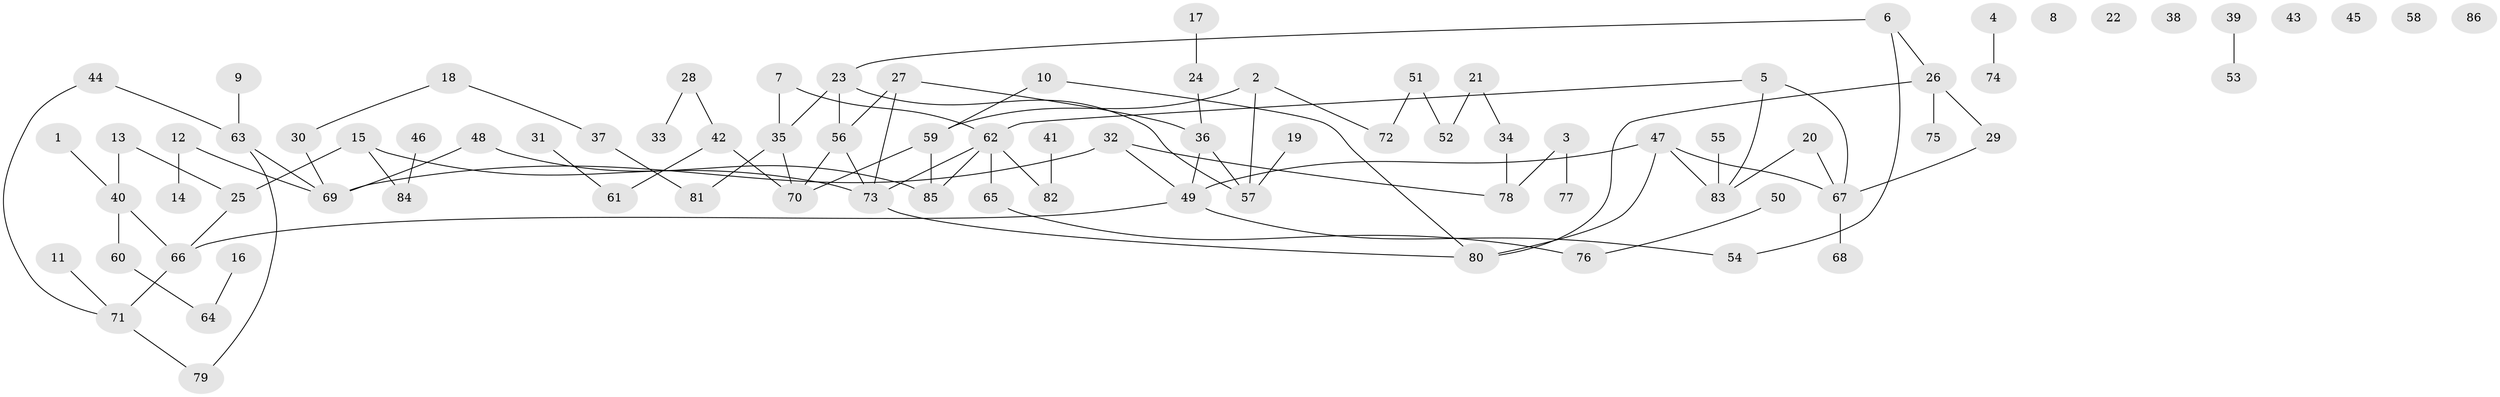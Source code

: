// coarse degree distribution, {6: 0.08823529411764706, 4: 0.08823529411764706, 8: 0.058823529411764705, 2: 0.35294117647058826, 5: 0.058823529411764705, 3: 0.08823529411764706, 1: 0.2647058823529412}
// Generated by graph-tools (version 1.1) at 2025/48/03/04/25 22:48:03]
// undirected, 86 vertices, 97 edges
graph export_dot {
  node [color=gray90,style=filled];
  1;
  2;
  3;
  4;
  5;
  6;
  7;
  8;
  9;
  10;
  11;
  12;
  13;
  14;
  15;
  16;
  17;
  18;
  19;
  20;
  21;
  22;
  23;
  24;
  25;
  26;
  27;
  28;
  29;
  30;
  31;
  32;
  33;
  34;
  35;
  36;
  37;
  38;
  39;
  40;
  41;
  42;
  43;
  44;
  45;
  46;
  47;
  48;
  49;
  50;
  51;
  52;
  53;
  54;
  55;
  56;
  57;
  58;
  59;
  60;
  61;
  62;
  63;
  64;
  65;
  66;
  67;
  68;
  69;
  70;
  71;
  72;
  73;
  74;
  75;
  76;
  77;
  78;
  79;
  80;
  81;
  82;
  83;
  84;
  85;
  86;
  1 -- 40;
  2 -- 57;
  2 -- 59;
  2 -- 72;
  3 -- 77;
  3 -- 78;
  4 -- 74;
  5 -- 62;
  5 -- 67;
  5 -- 83;
  6 -- 23;
  6 -- 26;
  6 -- 54;
  7 -- 35;
  7 -- 62;
  9 -- 63;
  10 -- 59;
  10 -- 80;
  11 -- 71;
  12 -- 14;
  12 -- 69;
  13 -- 25;
  13 -- 40;
  15 -- 25;
  15 -- 73;
  15 -- 84;
  16 -- 64;
  17 -- 24;
  18 -- 30;
  18 -- 37;
  19 -- 57;
  20 -- 67;
  20 -- 83;
  21 -- 34;
  21 -- 52;
  23 -- 35;
  23 -- 56;
  23 -- 57;
  24 -- 36;
  25 -- 66;
  26 -- 29;
  26 -- 75;
  26 -- 80;
  27 -- 36;
  27 -- 56;
  27 -- 73;
  28 -- 33;
  28 -- 42;
  29 -- 67;
  30 -- 69;
  31 -- 61;
  32 -- 49;
  32 -- 69;
  32 -- 78;
  34 -- 78;
  35 -- 70;
  35 -- 81;
  36 -- 49;
  36 -- 57;
  37 -- 81;
  39 -- 53;
  40 -- 60;
  40 -- 66;
  41 -- 82;
  42 -- 61;
  42 -- 70;
  44 -- 63;
  44 -- 71;
  46 -- 84;
  47 -- 49;
  47 -- 67;
  47 -- 80;
  47 -- 83;
  48 -- 69;
  48 -- 85;
  49 -- 54;
  49 -- 66;
  50 -- 76;
  51 -- 52;
  51 -- 72;
  55 -- 83;
  56 -- 70;
  56 -- 73;
  59 -- 70;
  59 -- 85;
  60 -- 64;
  62 -- 65;
  62 -- 73;
  62 -- 82;
  62 -- 85;
  63 -- 69;
  63 -- 79;
  65 -- 76;
  66 -- 71;
  67 -- 68;
  71 -- 79;
  73 -- 80;
}
